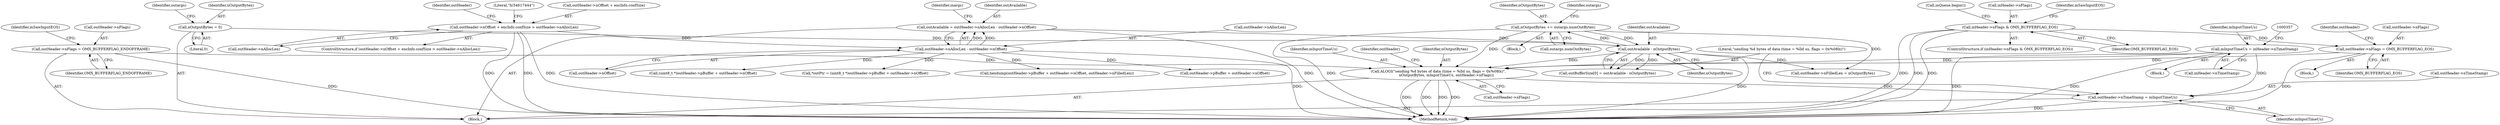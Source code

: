 digraph "0_Android_594bf934384920618d2b6ce0bcda1f60144cb3eb@pointer" {
"1000704" [label="(Call,ALOGI(\"sending %d bytes of data (time = %lld us, flags = 0x%08lx)\",\n              nOutputBytes, mInputTimeUs, outHeader->nFlags))"];
"1000626" [label="(Call,nOutputBytes += outargs.numOutBytes)"];
"1000601" [label="(Call,outAvailable - nOutputBytes)"];
"1000455" [label="(Call,outAvailable = outHeader->nAllocLen - outHeader->nOffset)"];
"1000457" [label="(Call,outHeader->nAllocLen - outHeader->nOffset)"];
"1000194" [label="(Call,outHeader->nOffset + encInfo.confSize > outHeader->nAllocLen)"];
"1000581" [label="(Call,nOutputBytes = 0)"];
"1000349" [label="(Call,mInputTimeUs = inHeader->nTimeStamp)"];
"1000694" [label="(Call,outHeader->nFlags = OMX_BUFFERFLAG_EOS)"];
"1000387" [label="(Call,inHeader->nFlags & OMX_BUFFERFLAG_EOS)"];
"1000686" [label="(Call,outHeader->nFlags = OMX_BUFFERFLAG_ENDOFFRAME)"];
"1000699" [label="(Call,outHeader->nTimeStamp = mInputTimeUs)"];
"1000386" [label="(ControlStructure,if (inHeader->nFlags & OMX_BUFFERFLAG_EOS))"];
"1000410" [label="(Call,inQueue.begin())"];
"1000712" [label="(Call,outHeader->pBuffer + outHeader->nOffset)"];
"1000601" [label="(Call,outAvailable - nOutputBytes)"];
"1000708" [label="(Call,outHeader->nFlags)"];
"1000350" [label="(Identifier,mInputTimeUs)"];
"1000222" [label="(Identifier,outHeader)"];
"1000695" [label="(Call,outHeader->nFlags)"];
"1000690" [label="(Identifier,OMX_BUFFERFLAG_ENDOFFRAME)"];
"1000681" [label="(Call,outHeader->nFilledLen = nOutputBytes)"];
"1000627" [label="(Identifier,nOutputBytes)"];
"1000699" [label="(Call,outHeader->nTimeStamp = mInputTimeUs)"];
"1000740" [label="(MethodReturn,void)"];
"1000687" [label="(Call,outHeader->nFlags)"];
"1000603" [label="(Identifier,nOutputBytes)"];
"1000707" [label="(Identifier,mInputTimeUs)"];
"1000704" [label="(Call,ALOGI(\"sending %d bytes of data (time = %lld us, flags = 0x%08lx)\",\n              nOutputBytes, mInputTimeUs, outHeader->nFlags))"];
"1000693" [label="(Block,)"];
"1000194" [label="(Call,outHeader->nOffset + encInfo.confSize > outHeader->nAllocLen)"];
"1000692" [label="(Identifier,mSawInputEOS)"];
"1000391" [label="(Identifier,OMX_BUFFERFLAG_EOS)"];
"1000701" [label="(Identifier,outHeader)"];
"1000458" [label="(Call,outHeader->nAllocLen)"];
"1000705" [label="(Literal,\"sending %d bytes of data (time = %lld us, flags = 0x%08lx)\")"];
"1000461" [label="(Call,outHeader->nOffset)"];
"1000468" [label="(Identifier,inargs)"];
"1000582" [label="(Identifier,nOutputBytes)"];
"1000284" [label="(Block,)"];
"1000620" [label="(Block,)"];
"1000193" [label="(ControlStructure,if (outHeader->nOffset + encInfo.confSize > outHeader->nAllocLen))"];
"1000602" [label="(Identifier,outAvailable)"];
"1000349" [label="(Call,mInputTimeUs = inHeader->nTimeStamp)"];
"1000694" [label="(Call,outHeader->nFlags = OMX_BUFFERFLAG_EOS)"];
"1000628" [label="(Call,outargs.numOutBytes)"];
"1000207" [label="(Literal,\"b/34617444\")"];
"1000597" [label="(Call,outBufferSize[0] = outAvailable - nOutputBytes)"];
"1000195" [label="(Call,outHeader->nOffset + encInfo.confSize)"];
"1000698" [label="(Identifier,OMX_BUFFERFLAG_EOS)"];
"1000634" [label="(Identifier,outargs)"];
"1000455" [label="(Call,outAvailable = outHeader->nAllocLen - outHeader->nOffset)"];
"1000388" [label="(Call,inHeader->nFlags)"];
"1000714" [label="(Identifier,outHeader)"];
"1000703" [label="(Identifier,mInputTimeUs)"];
"1000456" [label="(Identifier,outAvailable)"];
"1000583" [label="(Literal,0)"];
"1000445" [label="(Call,(uint8_t *)outHeader->pBuffer + outHeader->nOffset)"];
"1000706" [label="(Identifier,nOutputBytes)"];
"1000588" [label="(Identifier,outargs)"];
"1000348" [label="(Block,)"];
"1000387" [label="(Call,inHeader->nFlags & OMX_BUFFERFLAG_EOS)"];
"1000443" [label="(Call,*outPtr = (uint8_t *)outHeader->pBuffer + outHeader->nOffset)"];
"1000394" [label="(Identifier,mSawInputEOS)"];
"1000202" [label="(Call,outHeader->nAllocLen)"];
"1000457" [label="(Call,outHeader->nAllocLen - outHeader->nOffset)"];
"1000351" [label="(Call,inHeader->nTimeStamp)"];
"1000581" [label="(Call,nOutputBytes = 0)"];
"1000686" [label="(Call,outHeader->nFlags = OMX_BUFFERFLAG_ENDOFFRAME)"];
"1000700" [label="(Call,outHeader->nTimeStamp)"];
"1000711" [label="(Call,hexdump(outHeader->pBuffer + outHeader->nOffset, outHeader->nFilledLen))"];
"1000626" [label="(Call,nOutputBytes += outargs.numOutBytes)"];
"1000704" -> "1000284"  [label="AST: "];
"1000704" -> "1000708"  [label="CFG: "];
"1000705" -> "1000704"  [label="AST: "];
"1000706" -> "1000704"  [label="AST: "];
"1000707" -> "1000704"  [label="AST: "];
"1000708" -> "1000704"  [label="AST: "];
"1000714" -> "1000704"  [label="CFG: "];
"1000704" -> "1000740"  [label="DDG: "];
"1000704" -> "1000740"  [label="DDG: "];
"1000704" -> "1000740"  [label="DDG: "];
"1000704" -> "1000740"  [label="DDG: "];
"1000704" -> "1000699"  [label="DDG: "];
"1000626" -> "1000704"  [label="DDG: "];
"1000601" -> "1000704"  [label="DDG: "];
"1000349" -> "1000704"  [label="DDG: "];
"1000694" -> "1000704"  [label="DDG: "];
"1000686" -> "1000704"  [label="DDG: "];
"1000626" -> "1000620"  [label="AST: "];
"1000626" -> "1000628"  [label="CFG: "];
"1000627" -> "1000626"  [label="AST: "];
"1000628" -> "1000626"  [label="AST: "];
"1000634" -> "1000626"  [label="CFG: "];
"1000626" -> "1000740"  [label="DDG: "];
"1000626" -> "1000601"  [label="DDG: "];
"1000601" -> "1000626"  [label="DDG: "];
"1000626" -> "1000681"  [label="DDG: "];
"1000601" -> "1000597"  [label="AST: "];
"1000601" -> "1000603"  [label="CFG: "];
"1000602" -> "1000601"  [label="AST: "];
"1000603" -> "1000601"  [label="AST: "];
"1000597" -> "1000601"  [label="CFG: "];
"1000601" -> "1000740"  [label="DDG: "];
"1000601" -> "1000597"  [label="DDG: "];
"1000601" -> "1000597"  [label="DDG: "];
"1000455" -> "1000601"  [label="DDG: "];
"1000581" -> "1000601"  [label="DDG: "];
"1000601" -> "1000681"  [label="DDG: "];
"1000455" -> "1000284"  [label="AST: "];
"1000455" -> "1000457"  [label="CFG: "];
"1000456" -> "1000455"  [label="AST: "];
"1000457" -> "1000455"  [label="AST: "];
"1000468" -> "1000455"  [label="CFG: "];
"1000455" -> "1000740"  [label="DDG: "];
"1000457" -> "1000455"  [label="DDG: "];
"1000457" -> "1000455"  [label="DDG: "];
"1000457" -> "1000461"  [label="CFG: "];
"1000458" -> "1000457"  [label="AST: "];
"1000461" -> "1000457"  [label="AST: "];
"1000457" -> "1000740"  [label="DDG: "];
"1000457" -> "1000443"  [label="DDG: "];
"1000457" -> "1000445"  [label="DDG: "];
"1000194" -> "1000457"  [label="DDG: "];
"1000457" -> "1000711"  [label="DDG: "];
"1000457" -> "1000712"  [label="DDG: "];
"1000194" -> "1000193"  [label="AST: "];
"1000194" -> "1000202"  [label="CFG: "];
"1000195" -> "1000194"  [label="AST: "];
"1000202" -> "1000194"  [label="AST: "];
"1000207" -> "1000194"  [label="CFG: "];
"1000222" -> "1000194"  [label="CFG: "];
"1000194" -> "1000740"  [label="DDG: "];
"1000194" -> "1000740"  [label="DDG: "];
"1000194" -> "1000740"  [label="DDG: "];
"1000581" -> "1000284"  [label="AST: "];
"1000581" -> "1000583"  [label="CFG: "];
"1000582" -> "1000581"  [label="AST: "];
"1000583" -> "1000581"  [label="AST: "];
"1000588" -> "1000581"  [label="CFG: "];
"1000349" -> "1000348"  [label="AST: "];
"1000349" -> "1000351"  [label="CFG: "];
"1000350" -> "1000349"  [label="AST: "];
"1000351" -> "1000349"  [label="AST: "];
"1000357" -> "1000349"  [label="CFG: "];
"1000349" -> "1000740"  [label="DDG: "];
"1000349" -> "1000740"  [label="DDG: "];
"1000349" -> "1000699"  [label="DDG: "];
"1000694" -> "1000693"  [label="AST: "];
"1000694" -> "1000698"  [label="CFG: "];
"1000695" -> "1000694"  [label="AST: "];
"1000698" -> "1000694"  [label="AST: "];
"1000701" -> "1000694"  [label="CFG: "];
"1000694" -> "1000740"  [label="DDG: "];
"1000387" -> "1000694"  [label="DDG: "];
"1000387" -> "1000386"  [label="AST: "];
"1000387" -> "1000391"  [label="CFG: "];
"1000388" -> "1000387"  [label="AST: "];
"1000391" -> "1000387"  [label="AST: "];
"1000394" -> "1000387"  [label="CFG: "];
"1000410" -> "1000387"  [label="CFG: "];
"1000387" -> "1000740"  [label="DDG: "];
"1000387" -> "1000740"  [label="DDG: "];
"1000387" -> "1000740"  [label="DDG: "];
"1000686" -> "1000284"  [label="AST: "];
"1000686" -> "1000690"  [label="CFG: "];
"1000687" -> "1000686"  [label="AST: "];
"1000690" -> "1000686"  [label="AST: "];
"1000692" -> "1000686"  [label="CFG: "];
"1000686" -> "1000740"  [label="DDG: "];
"1000699" -> "1000284"  [label="AST: "];
"1000699" -> "1000703"  [label="CFG: "];
"1000700" -> "1000699"  [label="AST: "];
"1000703" -> "1000699"  [label="AST: "];
"1000705" -> "1000699"  [label="CFG: "];
"1000699" -> "1000740"  [label="DDG: "];
}
